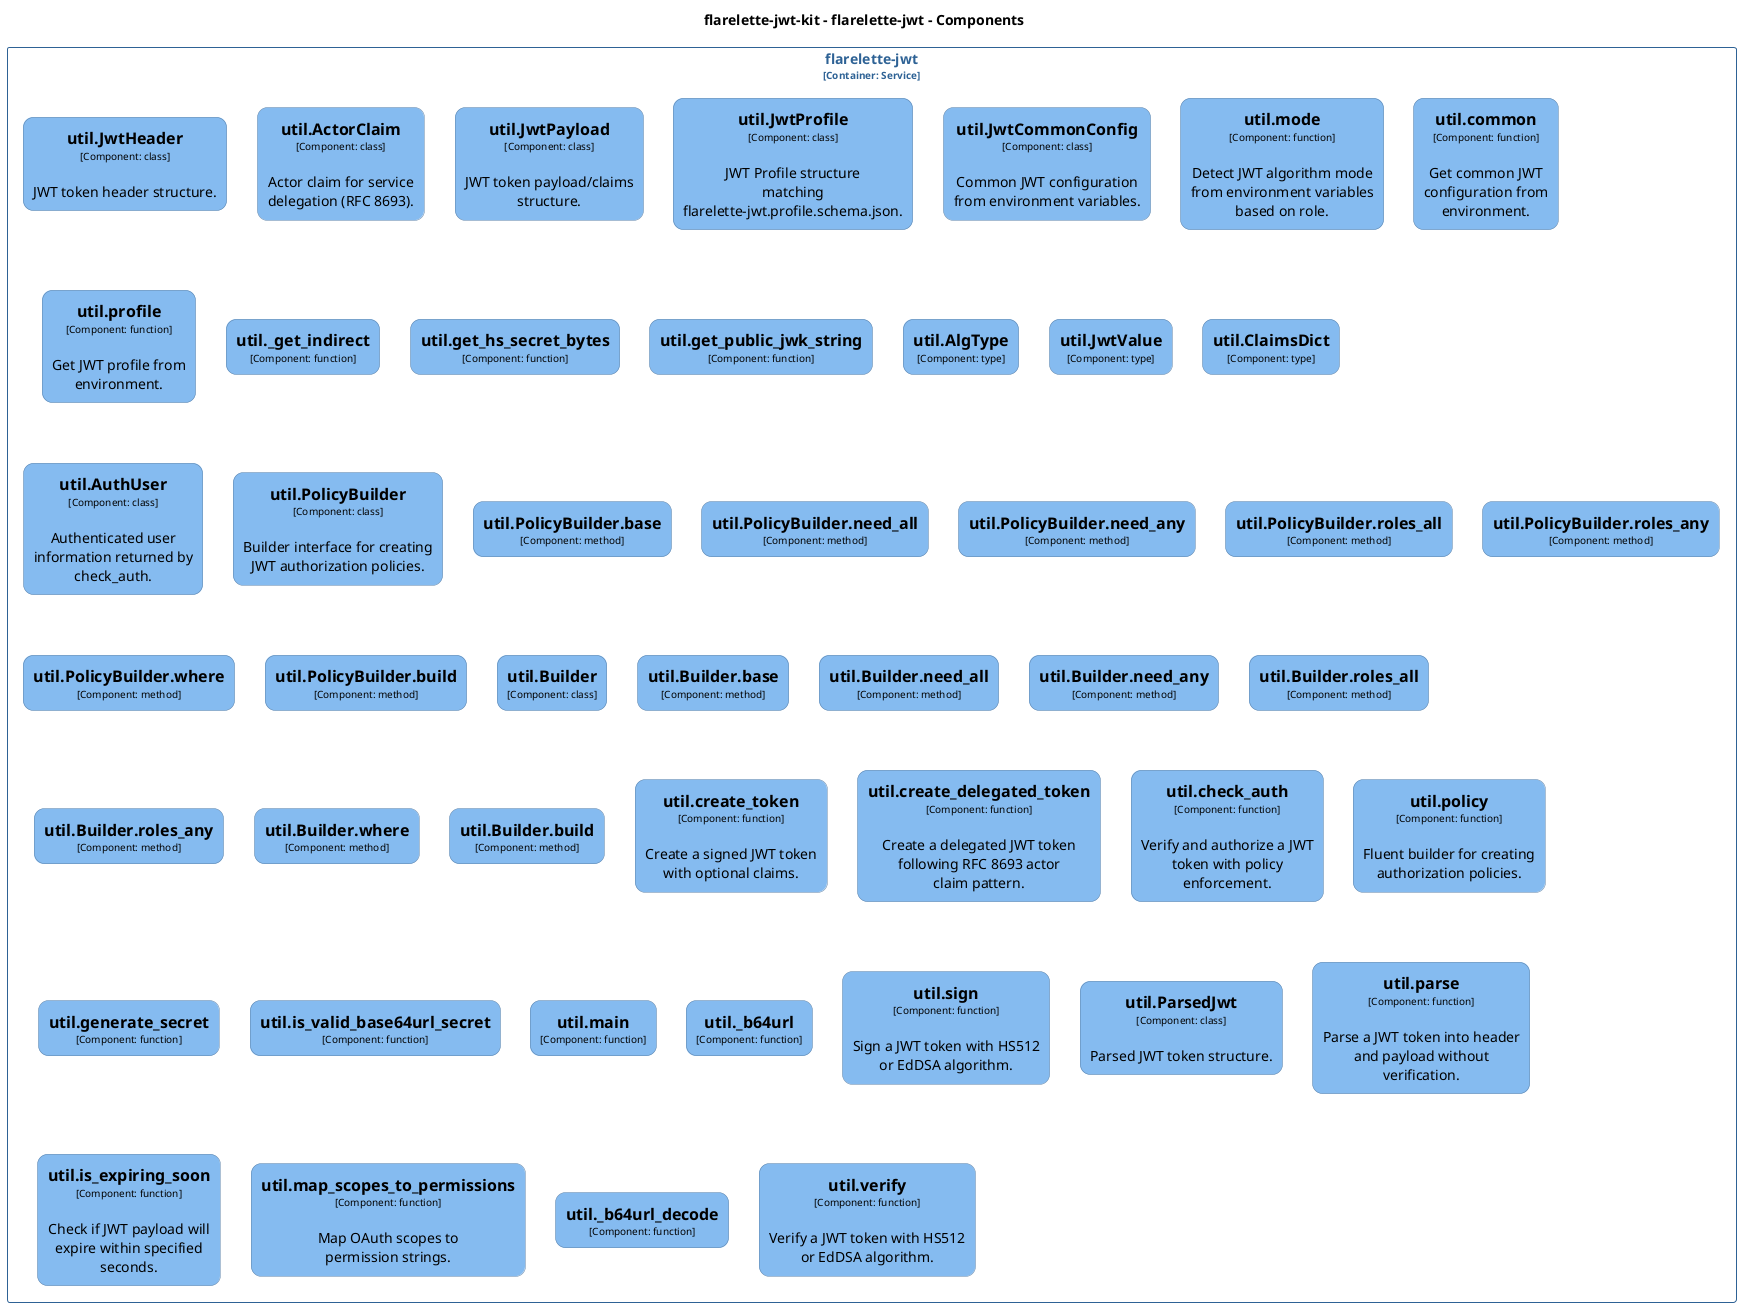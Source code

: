 @startuml
set separator none
title flarelette-jwt-kit - flarelette-jwt - Components

top to bottom direction
skinparam ranksep 60
skinparam nodesep 30

skinparam {
  arrowFontSize 10
  defaultTextAlignment center
  wrapWidth 200
  maxMessageSize 100
  defaultFontName "Arial"
}

hide stereotype

skinparam rectangle<<flarelettejwtkit.flarelettejwt.utilActorClaim>> {
  BackgroundColor #85bbf0
  FontColor #000000
  BorderColor #5d82a8
  roundCorner 20
  shadowing false
}
skinparam rectangle<<flarelettejwtkit.flarelettejwt.utilAlgType>> {
  BackgroundColor #85bbf0
  FontColor #000000
  BorderColor #5d82a8
  roundCorner 20
  shadowing false
}
skinparam rectangle<<flarelettejwtkit.flarelettejwt.utilAuthUser>> {
  BackgroundColor #85bbf0
  FontColor #000000
  BorderColor #5d82a8
  roundCorner 20
  shadowing false
}
skinparam rectangle<<flarelettejwtkit.flarelettejwt.utilBuilder>> {
  BackgroundColor #85bbf0
  FontColor #000000
  BorderColor #5d82a8
  roundCorner 20
  shadowing false
}
skinparam rectangle<<flarelettejwtkit.flarelettejwt.utilBuilderbase>> {
  BackgroundColor #85bbf0
  FontColor #000000
  BorderColor #5d82a8
  roundCorner 20
  shadowing false
}
skinparam rectangle<<flarelettejwtkit.flarelettejwt.utilBuilderbuild>> {
  BackgroundColor #85bbf0
  FontColor #000000
  BorderColor #5d82a8
  roundCorner 20
  shadowing false
}
skinparam rectangle<<flarelettejwtkit.flarelettejwt.utilBuilderneed_all>> {
  BackgroundColor #85bbf0
  FontColor #000000
  BorderColor #5d82a8
  roundCorner 20
  shadowing false
}
skinparam rectangle<<flarelettejwtkit.flarelettejwt.utilBuilderneed_any>> {
  BackgroundColor #85bbf0
  FontColor #000000
  BorderColor #5d82a8
  roundCorner 20
  shadowing false
}
skinparam rectangle<<flarelettejwtkit.flarelettejwt.utilBuilderroles_all>> {
  BackgroundColor #85bbf0
  FontColor #000000
  BorderColor #5d82a8
  roundCorner 20
  shadowing false
}
skinparam rectangle<<flarelettejwtkit.flarelettejwt.utilBuilderroles_any>> {
  BackgroundColor #85bbf0
  FontColor #000000
  BorderColor #5d82a8
  roundCorner 20
  shadowing false
}
skinparam rectangle<<flarelettejwtkit.flarelettejwt.utilBuilderwhere>> {
  BackgroundColor #85bbf0
  FontColor #000000
  BorderColor #5d82a8
  roundCorner 20
  shadowing false
}
skinparam rectangle<<flarelettejwtkit.flarelettejwt.utilClaimsDict>> {
  BackgroundColor #85bbf0
  FontColor #000000
  BorderColor #5d82a8
  roundCorner 20
  shadowing false
}
skinparam rectangle<<flarelettejwtkit.flarelettejwt.utilJwtCommonConfig>> {
  BackgroundColor #85bbf0
  FontColor #000000
  BorderColor #5d82a8
  roundCorner 20
  shadowing false
}
skinparam rectangle<<flarelettejwtkit.flarelettejwt.utilJwtHeader>> {
  BackgroundColor #85bbf0
  FontColor #000000
  BorderColor #5d82a8
  roundCorner 20
  shadowing false
}
skinparam rectangle<<flarelettejwtkit.flarelettejwt.utilJwtPayload>> {
  BackgroundColor #85bbf0
  FontColor #000000
  BorderColor #5d82a8
  roundCorner 20
  shadowing false
}
skinparam rectangle<<flarelettejwtkit.flarelettejwt.utilJwtProfile>> {
  BackgroundColor #85bbf0
  FontColor #000000
  BorderColor #5d82a8
  roundCorner 20
  shadowing false
}
skinparam rectangle<<flarelettejwtkit.flarelettejwt.utilJwtValue>> {
  BackgroundColor #85bbf0
  FontColor #000000
  BorderColor #5d82a8
  roundCorner 20
  shadowing false
}
skinparam rectangle<<flarelettejwtkit.flarelettejwt.utilParsedJwt>> {
  BackgroundColor #85bbf0
  FontColor #000000
  BorderColor #5d82a8
  roundCorner 20
  shadowing false
}
skinparam rectangle<<flarelettejwtkit.flarelettejwt.utilPolicyBuilder>> {
  BackgroundColor #85bbf0
  FontColor #000000
  BorderColor #5d82a8
  roundCorner 20
  shadowing false
}
skinparam rectangle<<flarelettejwtkit.flarelettejwt.utilPolicyBuilderbase>> {
  BackgroundColor #85bbf0
  FontColor #000000
  BorderColor #5d82a8
  roundCorner 20
  shadowing false
}
skinparam rectangle<<flarelettejwtkit.flarelettejwt.utilPolicyBuilderbuild>> {
  BackgroundColor #85bbf0
  FontColor #000000
  BorderColor #5d82a8
  roundCorner 20
  shadowing false
}
skinparam rectangle<<flarelettejwtkit.flarelettejwt.utilPolicyBuilderneed_all>> {
  BackgroundColor #85bbf0
  FontColor #000000
  BorderColor #5d82a8
  roundCorner 20
  shadowing false
}
skinparam rectangle<<flarelettejwtkit.flarelettejwt.utilPolicyBuilderneed_any>> {
  BackgroundColor #85bbf0
  FontColor #000000
  BorderColor #5d82a8
  roundCorner 20
  shadowing false
}
skinparam rectangle<<flarelettejwtkit.flarelettejwt.utilPolicyBuilderroles_all>> {
  BackgroundColor #85bbf0
  FontColor #000000
  BorderColor #5d82a8
  roundCorner 20
  shadowing false
}
skinparam rectangle<<flarelettejwtkit.flarelettejwt.utilPolicyBuilderroles_any>> {
  BackgroundColor #85bbf0
  FontColor #000000
  BorderColor #5d82a8
  roundCorner 20
  shadowing false
}
skinparam rectangle<<flarelettejwtkit.flarelettejwt.utilPolicyBuilderwhere>> {
  BackgroundColor #85bbf0
  FontColor #000000
  BorderColor #5d82a8
  roundCorner 20
  shadowing false
}
skinparam rectangle<<flarelettejwtkit.flarelettejwt.util_b64url>> {
  BackgroundColor #85bbf0
  FontColor #000000
  BorderColor #5d82a8
  roundCorner 20
  shadowing false
}
skinparam rectangle<<flarelettejwtkit.flarelettejwt.util_b64url_decode>> {
  BackgroundColor #85bbf0
  FontColor #000000
  BorderColor #5d82a8
  roundCorner 20
  shadowing false
}
skinparam rectangle<<flarelettejwtkit.flarelettejwt.util_get_indirect>> {
  BackgroundColor #85bbf0
  FontColor #000000
  BorderColor #5d82a8
  roundCorner 20
  shadowing false
}
skinparam rectangle<<flarelettejwtkit.flarelettejwt.utilcheck_auth>> {
  BackgroundColor #85bbf0
  FontColor #000000
  BorderColor #5d82a8
  roundCorner 20
  shadowing false
}
skinparam rectangle<<flarelettejwtkit.flarelettejwt.utilcommon>> {
  BackgroundColor #85bbf0
  FontColor #000000
  BorderColor #5d82a8
  roundCorner 20
  shadowing false
}
skinparam rectangle<<flarelettejwtkit.flarelettejwt.utilcreate_delegated_token>> {
  BackgroundColor #85bbf0
  FontColor #000000
  BorderColor #5d82a8
  roundCorner 20
  shadowing false
}
skinparam rectangle<<flarelettejwtkit.flarelettejwt.utilcreate_token>> {
  BackgroundColor #85bbf0
  FontColor #000000
  BorderColor #5d82a8
  roundCorner 20
  shadowing false
}
skinparam rectangle<<flarelettejwtkit.flarelettejwt.utilgenerate_secret>> {
  BackgroundColor #85bbf0
  FontColor #000000
  BorderColor #5d82a8
  roundCorner 20
  shadowing false
}
skinparam rectangle<<flarelettejwtkit.flarelettejwt.utilget_hs_secret_bytes>> {
  BackgroundColor #85bbf0
  FontColor #000000
  BorderColor #5d82a8
  roundCorner 20
  shadowing false
}
skinparam rectangle<<flarelettejwtkit.flarelettejwt.utilget_public_jwk_string>> {
  BackgroundColor #85bbf0
  FontColor #000000
  BorderColor #5d82a8
  roundCorner 20
  shadowing false
}
skinparam rectangle<<flarelettejwtkit.flarelettejwt.utilis_expiring_soon>> {
  BackgroundColor #85bbf0
  FontColor #000000
  BorderColor #5d82a8
  roundCorner 20
  shadowing false
}
skinparam rectangle<<flarelettejwtkit.flarelettejwt.utilis_valid_base64url_secret>> {
  BackgroundColor #85bbf0
  FontColor #000000
  BorderColor #5d82a8
  roundCorner 20
  shadowing false
}
skinparam rectangle<<flarelettejwtkit.flarelettejwt.utilmain>> {
  BackgroundColor #85bbf0
  FontColor #000000
  BorderColor #5d82a8
  roundCorner 20
  shadowing false
}
skinparam rectangle<<flarelettejwtkit.flarelettejwt.utilmap_scopes_to_permissions>> {
  BackgroundColor #85bbf0
  FontColor #000000
  BorderColor #5d82a8
  roundCorner 20
  shadowing false
}
skinparam rectangle<<flarelettejwtkit.flarelettejwt.utilmode>> {
  BackgroundColor #85bbf0
  FontColor #000000
  BorderColor #5d82a8
  roundCorner 20
  shadowing false
}
skinparam rectangle<<flarelettejwtkit.flarelettejwt.utilparse>> {
  BackgroundColor #85bbf0
  FontColor #000000
  BorderColor #5d82a8
  roundCorner 20
  shadowing false
}
skinparam rectangle<<flarelettejwtkit.flarelettejwt.utilpolicy>> {
  BackgroundColor #85bbf0
  FontColor #000000
  BorderColor #5d82a8
  roundCorner 20
  shadowing false
}
skinparam rectangle<<flarelettejwtkit.flarelettejwt.utilprofile>> {
  BackgroundColor #85bbf0
  FontColor #000000
  BorderColor #5d82a8
  roundCorner 20
  shadowing false
}
skinparam rectangle<<flarelettejwtkit.flarelettejwt.utilsign>> {
  BackgroundColor #85bbf0
  FontColor #000000
  BorderColor #5d82a8
  roundCorner 20
  shadowing false
}
skinparam rectangle<<flarelettejwtkit.flarelettejwt.utilverify>> {
  BackgroundColor #85bbf0
  FontColor #000000
  BorderColor #5d82a8
  roundCorner 20
  shadowing false
}
skinparam rectangle<<flarelettejwtkit.flarelettejwt>> {
  BorderColor #2e6295
  FontColor #2e6295
  shadowing false
}

rectangle "flarelette-jwt\n<size:10>[Container: Service]</size>" <<flarelettejwtkit.flarelettejwt>> {
  rectangle "==util.JwtHeader\n<size:10>[Component: class]</size>\n\nJWT token header structure." <<flarelettejwtkit.flarelettejwt.utilJwtHeader>> as flarelettejwtkit.flarelettejwt.utilJwtHeader
  rectangle "==util.ActorClaim\n<size:10>[Component: class]</size>\n\nActor claim for service delegation (RFC 8693)." <<flarelettejwtkit.flarelettejwt.utilActorClaim>> as flarelettejwtkit.flarelettejwt.utilActorClaim
  rectangle "==util.JwtPayload\n<size:10>[Component: class]</size>\n\nJWT token payload/claims structure." <<flarelettejwtkit.flarelettejwt.utilJwtPayload>> as flarelettejwtkit.flarelettejwt.utilJwtPayload
  rectangle "==util.JwtProfile\n<size:10>[Component: class]</size>\n\nJWT Profile structure matching flarelette-jwt.profile.schema.json." <<flarelettejwtkit.flarelettejwt.utilJwtProfile>> as flarelettejwtkit.flarelettejwt.utilJwtProfile
  rectangle "==util.JwtCommonConfig\n<size:10>[Component: class]</size>\n\nCommon JWT configuration from environment variables." <<flarelettejwtkit.flarelettejwt.utilJwtCommonConfig>> as flarelettejwtkit.flarelettejwt.utilJwtCommonConfig
  rectangle "==util.mode\n<size:10>[Component: function]</size>\n\nDetect JWT algorithm mode from environment variables based on role." <<flarelettejwtkit.flarelettejwt.utilmode>> as flarelettejwtkit.flarelettejwt.utilmode
  rectangle "==util.common\n<size:10>[Component: function]</size>\n\nGet common JWT configuration from environment." <<flarelettejwtkit.flarelettejwt.utilcommon>> as flarelettejwtkit.flarelettejwt.utilcommon
  rectangle "==util.profile\n<size:10>[Component: function]</size>\n\nGet JWT profile from environment." <<flarelettejwtkit.flarelettejwt.utilprofile>> as flarelettejwtkit.flarelettejwt.utilprofile
  rectangle "==util._get_indirect\n<size:10>[Component: function]</size>" <<flarelettejwtkit.flarelettejwt.util_get_indirect>> as flarelettejwtkit.flarelettejwt.util_get_indirect
  rectangle "==util.get_hs_secret_bytes\n<size:10>[Component: function]</size>" <<flarelettejwtkit.flarelettejwt.utilget_hs_secret_bytes>> as flarelettejwtkit.flarelettejwt.utilget_hs_secret_bytes
  rectangle "==util.get_public_jwk_string\n<size:10>[Component: function]</size>" <<flarelettejwtkit.flarelettejwt.utilget_public_jwk_string>> as flarelettejwtkit.flarelettejwt.utilget_public_jwk_string
  rectangle "==util.AlgType\n<size:10>[Component: type]</size>" <<flarelettejwtkit.flarelettejwt.utilAlgType>> as flarelettejwtkit.flarelettejwt.utilAlgType
  rectangle "==util.JwtValue\n<size:10>[Component: type]</size>" <<flarelettejwtkit.flarelettejwt.utilJwtValue>> as flarelettejwtkit.flarelettejwt.utilJwtValue
  rectangle "==util.ClaimsDict\n<size:10>[Component: type]</size>" <<flarelettejwtkit.flarelettejwt.utilClaimsDict>> as flarelettejwtkit.flarelettejwt.utilClaimsDict
  rectangle "==util.AuthUser\n<size:10>[Component: class]</size>\n\nAuthenticated user information returned by check_auth." <<flarelettejwtkit.flarelettejwt.utilAuthUser>> as flarelettejwtkit.flarelettejwt.utilAuthUser
  rectangle "==util.PolicyBuilder\n<size:10>[Component: class]</size>\n\nBuilder interface for creating JWT authorization policies." <<flarelettejwtkit.flarelettejwt.utilPolicyBuilder>> as flarelettejwtkit.flarelettejwt.utilPolicyBuilder
  rectangle "==util.PolicyBuilder.base\n<size:10>[Component: method]</size>" <<flarelettejwtkit.flarelettejwt.utilPolicyBuilderbase>> as flarelettejwtkit.flarelettejwt.utilPolicyBuilderbase
  rectangle "==util.PolicyBuilder.need_all\n<size:10>[Component: method]</size>" <<flarelettejwtkit.flarelettejwt.utilPolicyBuilderneed_all>> as flarelettejwtkit.flarelettejwt.utilPolicyBuilderneed_all
  rectangle "==util.PolicyBuilder.need_any\n<size:10>[Component: method]</size>" <<flarelettejwtkit.flarelettejwt.utilPolicyBuilderneed_any>> as flarelettejwtkit.flarelettejwt.utilPolicyBuilderneed_any
  rectangle "==util.PolicyBuilder.roles_all\n<size:10>[Component: method]</size>" <<flarelettejwtkit.flarelettejwt.utilPolicyBuilderroles_all>> as flarelettejwtkit.flarelettejwt.utilPolicyBuilderroles_all
  rectangle "==util.PolicyBuilder.roles_any\n<size:10>[Component: method]</size>" <<flarelettejwtkit.flarelettejwt.utilPolicyBuilderroles_any>> as flarelettejwtkit.flarelettejwt.utilPolicyBuilderroles_any
  rectangle "==util.PolicyBuilder.where\n<size:10>[Component: method]</size>" <<flarelettejwtkit.flarelettejwt.utilPolicyBuilderwhere>> as flarelettejwtkit.flarelettejwt.utilPolicyBuilderwhere
  rectangle "==util.PolicyBuilder.build\n<size:10>[Component: method]</size>" <<flarelettejwtkit.flarelettejwt.utilPolicyBuilderbuild>> as flarelettejwtkit.flarelettejwt.utilPolicyBuilderbuild
  rectangle "==util.Builder\n<size:10>[Component: class]</size>" <<flarelettejwtkit.flarelettejwt.utilBuilder>> as flarelettejwtkit.flarelettejwt.utilBuilder
  rectangle "==util.Builder.base\n<size:10>[Component: method]</size>" <<flarelettejwtkit.flarelettejwt.utilBuilderbase>> as flarelettejwtkit.flarelettejwt.utilBuilderbase
  rectangle "==util.Builder.need_all\n<size:10>[Component: method]</size>" <<flarelettejwtkit.flarelettejwt.utilBuilderneed_all>> as flarelettejwtkit.flarelettejwt.utilBuilderneed_all
  rectangle "==util.Builder.need_any\n<size:10>[Component: method]</size>" <<flarelettejwtkit.flarelettejwt.utilBuilderneed_any>> as flarelettejwtkit.flarelettejwt.utilBuilderneed_any
  rectangle "==util.Builder.roles_all\n<size:10>[Component: method]</size>" <<flarelettejwtkit.flarelettejwt.utilBuilderroles_all>> as flarelettejwtkit.flarelettejwt.utilBuilderroles_all
  rectangle "==util.Builder.roles_any\n<size:10>[Component: method]</size>" <<flarelettejwtkit.flarelettejwt.utilBuilderroles_any>> as flarelettejwtkit.flarelettejwt.utilBuilderroles_any
  rectangle "==util.Builder.where\n<size:10>[Component: method]</size>" <<flarelettejwtkit.flarelettejwt.utilBuilderwhere>> as flarelettejwtkit.flarelettejwt.utilBuilderwhere
  rectangle "==util.Builder.build\n<size:10>[Component: method]</size>" <<flarelettejwtkit.flarelettejwt.utilBuilderbuild>> as flarelettejwtkit.flarelettejwt.utilBuilderbuild
  rectangle "==util.create_token\n<size:10>[Component: function]</size>\n\nCreate a signed JWT token with optional claims." <<flarelettejwtkit.flarelettejwt.utilcreate_token>> as flarelettejwtkit.flarelettejwt.utilcreate_token
  rectangle "==util.create_delegated_token\n<size:10>[Component: function]</size>\n\nCreate a delegated JWT token following RFC 8693 actor claim pattern." <<flarelettejwtkit.flarelettejwt.utilcreate_delegated_token>> as flarelettejwtkit.flarelettejwt.utilcreate_delegated_token
  rectangle "==util.check_auth\n<size:10>[Component: function]</size>\n\nVerify and authorize a JWT token with policy enforcement." <<flarelettejwtkit.flarelettejwt.utilcheck_auth>> as flarelettejwtkit.flarelettejwt.utilcheck_auth
  rectangle "==util.policy\n<size:10>[Component: function]</size>\n\nFluent builder for creating authorization policies." <<flarelettejwtkit.flarelettejwt.utilpolicy>> as flarelettejwtkit.flarelettejwt.utilpolicy
  rectangle "==util.generate_secret\n<size:10>[Component: function]</size>" <<flarelettejwtkit.flarelettejwt.utilgenerate_secret>> as flarelettejwtkit.flarelettejwt.utilgenerate_secret
  rectangle "==util.is_valid_base64url_secret\n<size:10>[Component: function]</size>" <<flarelettejwtkit.flarelettejwt.utilis_valid_base64url_secret>> as flarelettejwtkit.flarelettejwt.utilis_valid_base64url_secret
  rectangle "==util.main\n<size:10>[Component: function]</size>" <<flarelettejwtkit.flarelettejwt.utilmain>> as flarelettejwtkit.flarelettejwt.utilmain
  rectangle "==util._b64url\n<size:10>[Component: function]</size>" <<flarelettejwtkit.flarelettejwt.util_b64url>> as flarelettejwtkit.flarelettejwt.util_b64url
  rectangle "==util.sign\n<size:10>[Component: function]</size>\n\nSign a JWT token with HS512 or EdDSA algorithm." <<flarelettejwtkit.flarelettejwt.utilsign>> as flarelettejwtkit.flarelettejwt.utilsign
  rectangle "==util.ParsedJwt\n<size:10>[Component: class]</size>\n\nParsed JWT token structure." <<flarelettejwtkit.flarelettejwt.utilParsedJwt>> as flarelettejwtkit.flarelettejwt.utilParsedJwt
  rectangle "==util.parse\n<size:10>[Component: function]</size>\n\nParse a JWT token into header and payload without verification." <<flarelettejwtkit.flarelettejwt.utilparse>> as flarelettejwtkit.flarelettejwt.utilparse
  rectangle "==util.is_expiring_soon\n<size:10>[Component: function]</size>\n\nCheck if JWT payload will expire within specified seconds." <<flarelettejwtkit.flarelettejwt.utilis_expiring_soon>> as flarelettejwtkit.flarelettejwt.utilis_expiring_soon
  rectangle "==util.map_scopes_to_permissions\n<size:10>[Component: function]</size>\n\nMap OAuth scopes to permission strings." <<flarelettejwtkit.flarelettejwt.utilmap_scopes_to_permissions>> as flarelettejwtkit.flarelettejwt.utilmap_scopes_to_permissions
  rectangle "==util._b64url_decode\n<size:10>[Component: function]</size>" <<flarelettejwtkit.flarelettejwt.util_b64url_decode>> as flarelettejwtkit.flarelettejwt.util_b64url_decode
  rectangle "==util.verify\n<size:10>[Component: function]</size>\n\nVerify a JWT token with HS512 or EdDSA algorithm." <<flarelettejwtkit.flarelettejwt.utilverify>> as flarelettejwtkit.flarelettejwt.utilverify
}

@enduml